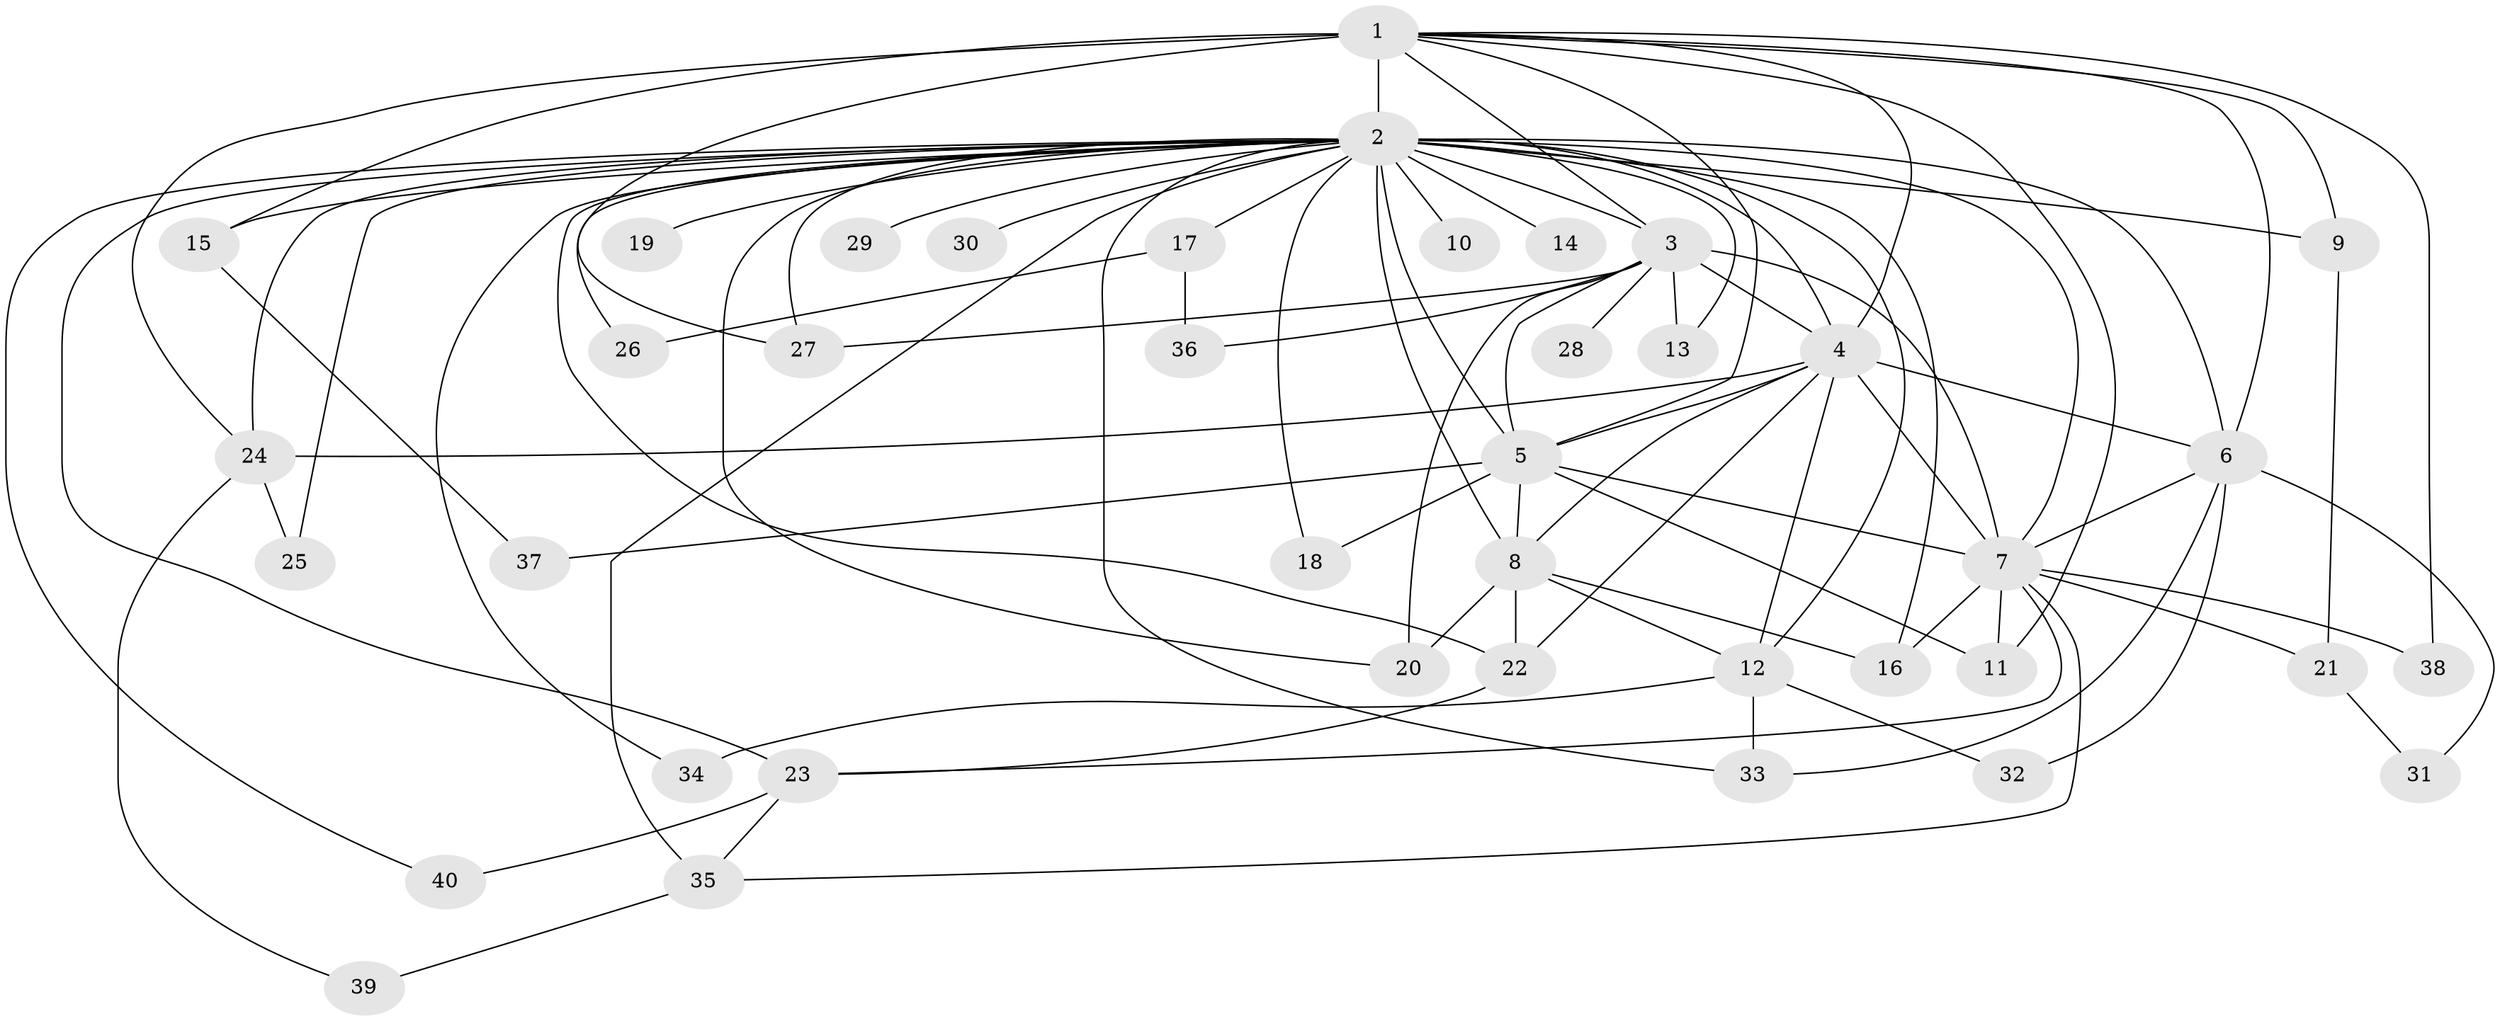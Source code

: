 // original degree distribution, {18: 0.010101010101010102, 10: 0.010101010101010102, 22: 0.020202020202020204, 19: 0.010101010101010102, 21: 0.010101010101010102, 15: 0.010101010101010102, 24: 0.010101010101010102, 12: 0.010101010101010102, 30: 0.010101010101010102, 6: 0.020202020202020204, 3: 0.1414141414141414, 7: 0.020202020202020204, 5: 0.050505050505050504, 2: 0.5757575757575758, 4: 0.0707070707070707, 9: 0.020202020202020204}
// Generated by graph-tools (version 1.1) at 2025/49/03/04/25 22:49:22]
// undirected, 40 vertices, 88 edges
graph export_dot {
  node [color=gray90,style=filled];
  1;
  2;
  3;
  4;
  5;
  6;
  7;
  8;
  9;
  10;
  11;
  12;
  13;
  14;
  15;
  16;
  17;
  18;
  19;
  20;
  21;
  22;
  23;
  24;
  25;
  26;
  27;
  28;
  29;
  30;
  31;
  32;
  33;
  34;
  35;
  36;
  37;
  38;
  39;
  40;
  1 -- 2 [weight=12.0];
  1 -- 3 [weight=2.0];
  1 -- 4 [weight=3.0];
  1 -- 5 [weight=4.0];
  1 -- 6 [weight=1.0];
  1 -- 9 [weight=1.0];
  1 -- 11 [weight=1.0];
  1 -- 15 [weight=1.0];
  1 -- 24 [weight=1.0];
  1 -- 27 [weight=1.0];
  1 -- 38 [weight=1.0];
  2 -- 3 [weight=9.0];
  2 -- 4 [weight=7.0];
  2 -- 5 [weight=2.0];
  2 -- 6 [weight=1.0];
  2 -- 7 [weight=3.0];
  2 -- 8 [weight=3.0];
  2 -- 9 [weight=1.0];
  2 -- 10 [weight=1.0];
  2 -- 12 [weight=1.0];
  2 -- 13 [weight=1.0];
  2 -- 14 [weight=1.0];
  2 -- 15 [weight=5.0];
  2 -- 16 [weight=2.0];
  2 -- 17 [weight=1.0];
  2 -- 18 [weight=2.0];
  2 -- 19 [weight=1.0];
  2 -- 20 [weight=2.0];
  2 -- 22 [weight=3.0];
  2 -- 23 [weight=1.0];
  2 -- 24 [weight=6.0];
  2 -- 25 [weight=1.0];
  2 -- 26 [weight=1.0];
  2 -- 27 [weight=1.0];
  2 -- 29 [weight=2.0];
  2 -- 30 [weight=2.0];
  2 -- 33 [weight=1.0];
  2 -- 34 [weight=1.0];
  2 -- 35 [weight=2.0];
  2 -- 40 [weight=1.0];
  3 -- 4 [weight=2.0];
  3 -- 5 [weight=1.0];
  3 -- 7 [weight=2.0];
  3 -- 13 [weight=1.0];
  3 -- 20 [weight=1.0];
  3 -- 27 [weight=1.0];
  3 -- 28 [weight=1.0];
  3 -- 36 [weight=1.0];
  4 -- 5 [weight=1.0];
  4 -- 6 [weight=1.0];
  4 -- 7 [weight=9.0];
  4 -- 8 [weight=1.0];
  4 -- 12 [weight=2.0];
  4 -- 22 [weight=3.0];
  4 -- 24 [weight=1.0];
  5 -- 7 [weight=1.0];
  5 -- 8 [weight=1.0];
  5 -- 11 [weight=1.0];
  5 -- 18 [weight=2.0];
  5 -- 37 [weight=1.0];
  6 -- 7 [weight=1.0];
  6 -- 31 [weight=1.0];
  6 -- 32 [weight=1.0];
  6 -- 33 [weight=1.0];
  7 -- 11 [weight=1.0];
  7 -- 16 [weight=1.0];
  7 -- 21 [weight=1.0];
  7 -- 23 [weight=1.0];
  7 -- 35 [weight=2.0];
  7 -- 38 [weight=1.0];
  8 -- 12 [weight=1.0];
  8 -- 16 [weight=1.0];
  8 -- 20 [weight=3.0];
  8 -- 22 [weight=6.0];
  9 -- 21 [weight=1.0];
  12 -- 32 [weight=1.0];
  12 -- 33 [weight=1.0];
  12 -- 34 [weight=1.0];
  15 -- 37 [weight=1.0];
  17 -- 26 [weight=1.0];
  17 -- 36 [weight=1.0];
  21 -- 31 [weight=1.0];
  22 -- 23 [weight=1.0];
  23 -- 35 [weight=1.0];
  23 -- 40 [weight=1.0];
  24 -- 25 [weight=1.0];
  24 -- 39 [weight=1.0];
  35 -- 39 [weight=1.0];
}
